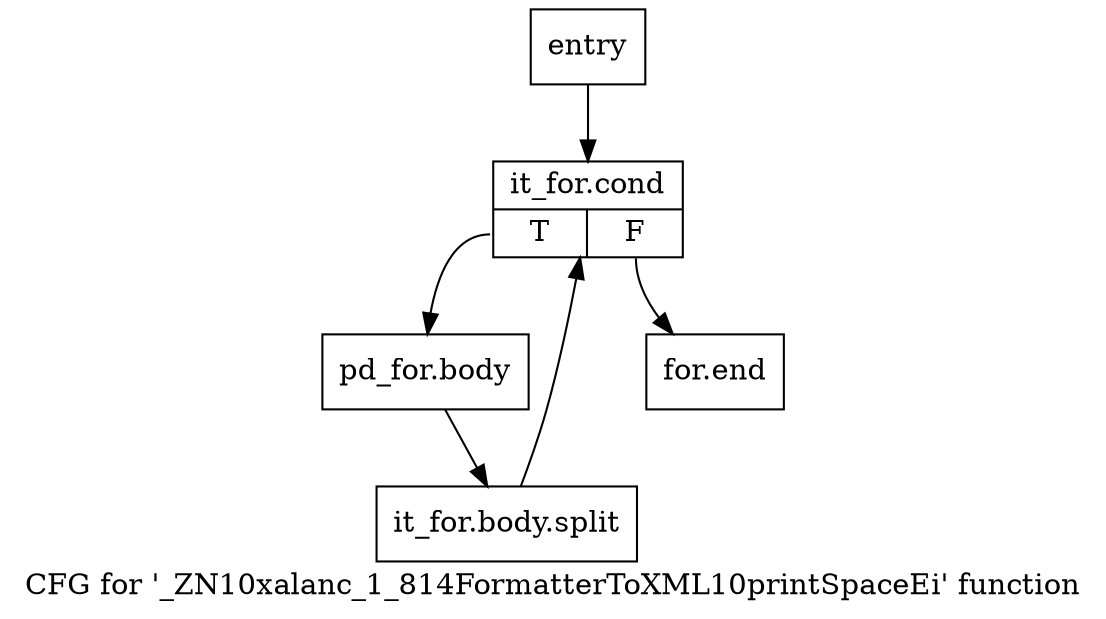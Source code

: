 digraph "CFG for '_ZN10xalanc_1_814FormatterToXML10printSpaceEi' function" {
	label="CFG for '_ZN10xalanc_1_814FormatterToXML10printSpaceEi' function";

	Node0x61681d0 [shape=record,label="{entry}"];
	Node0x61681d0 -> Node0x616c900;
	Node0x616c900 [shape=record,label="{it_for.cond|{<s0>T|<s1>F}}"];
	Node0x616c900:s0 -> Node0x616c950;
	Node0x616c900:s1 -> Node0x616c9a0;
	Node0x616c950 [shape=record,label="{pd_for.body}"];
	Node0x616c950 -> Node0xb910d80;
	Node0xb910d80 [shape=record,label="{it_for.body.split}"];
	Node0xb910d80 -> Node0x616c900;
	Node0x616c9a0 [shape=record,label="{for.end}"];
}
